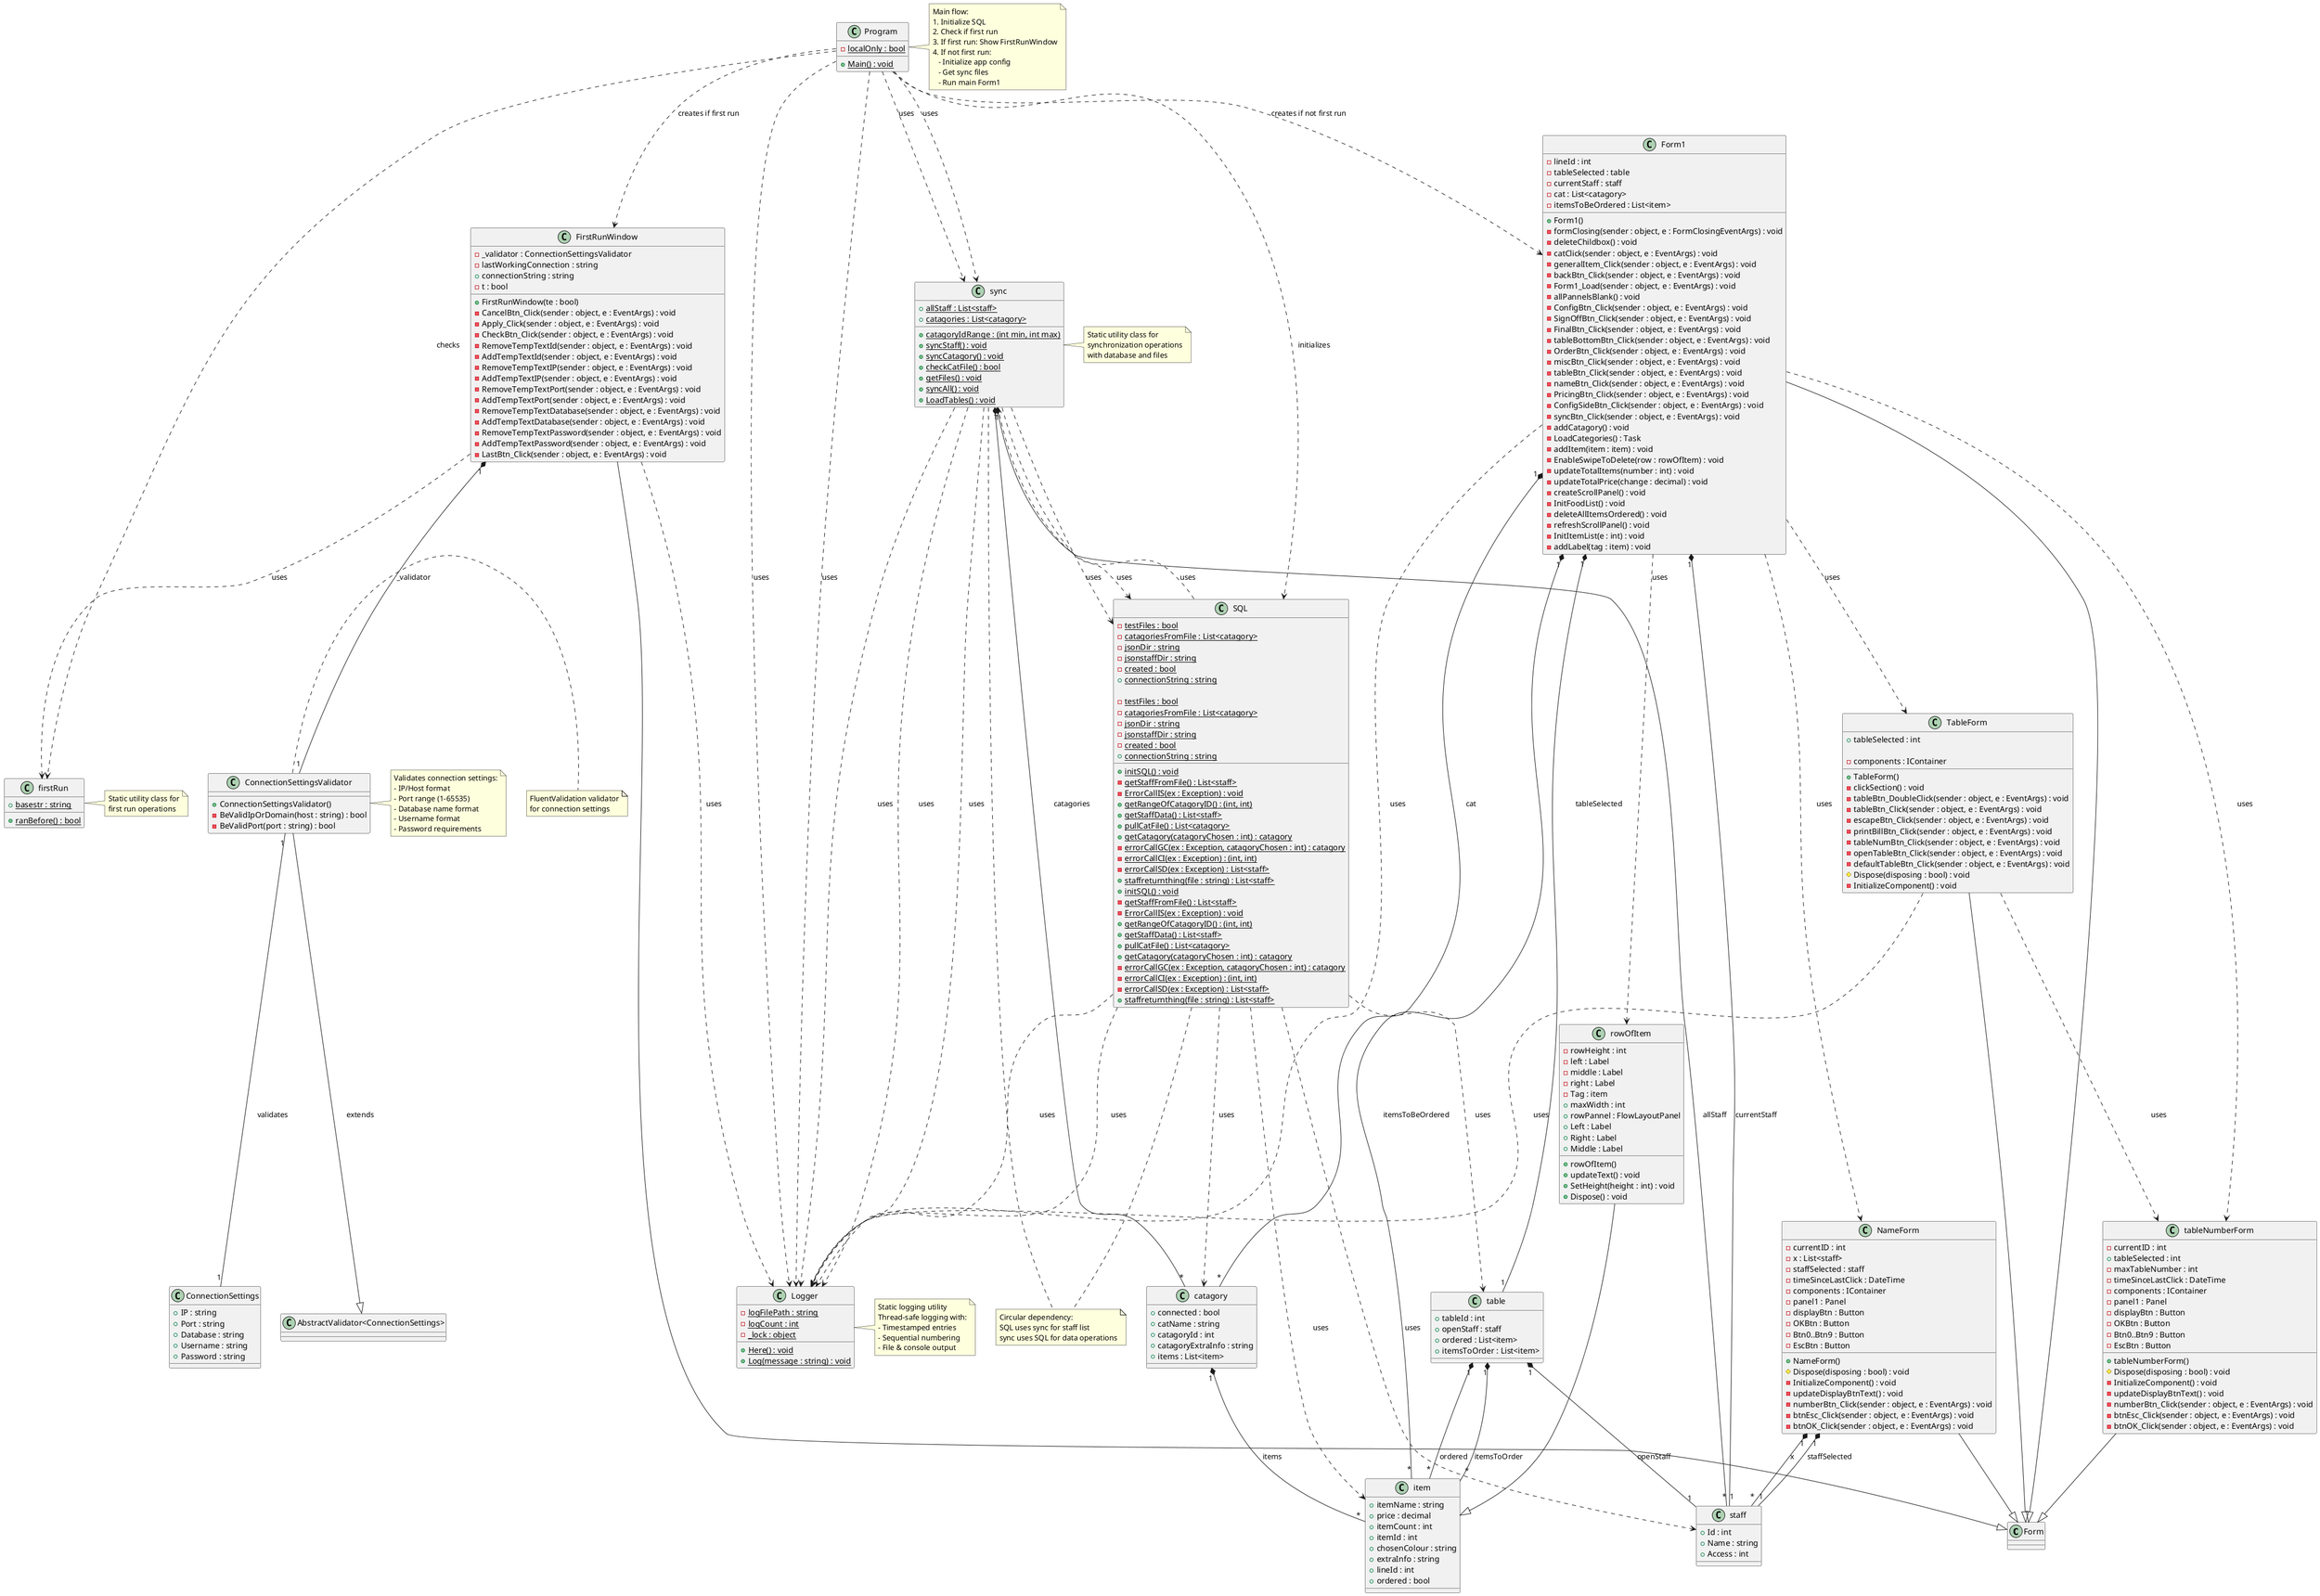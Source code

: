 ﻿@startuml

class Form {
}

class Form1 {
  - lineId : int
  - tableSelected : table
  - currentStaff : staff
  - cat : List<catagory>
  - itemsToBeOrdered : List<item>
  
  + Form1()
  - formClosing(sender : object, e : FormClosingEventArgs) : void
  - deleteChildbox() : void
  - catClick(sender : object, e : EventArgs) : void
  - generalItem_Click(sender : object, e : EventArgs) : void
  - backBtn_Click(sender : object, e : EventArgs) : void
  - Form1_Load(sender : object, e : EventArgs) : void
  - allPannelsBlank() : void
  - ConfigBtn_Click(sender : object, e : EventArgs) : void
  - SignOffBtn_Click(sender : object, e : EventArgs) : void
  - FinalBtn_Click(sender : object, e : EventArgs) : void
  - tableBottomBtn_Click(sender : object, e : EventArgs) : void
  - OrderBtn_Click(sender : object, e : EventArgs) : void
  - miscBtn_Click(sender : object, e : EventArgs) : void
  - tableBtn_Click(sender : object, e : EventArgs) : void
  - nameBtn_Click(sender : object, e : EventArgs) : void
  - PricingBtn_Click(sender : object, e : EventArgs) : void
  - ConfigSideBtn_Click(sender : object, e : EventArgs) : void
  - syncBtn_Click(sender : object, e : EventArgs) : void
  - addCatagory() : void
  - LoadCategories() : Task
  - addItem(item : item) : void
  - EnableSwipeToDelete(row : rowOfItem) : void
  - updateTotalItems(number : int) : void
  - updateTotalPrice(change : decimal) : void
  - createScrollPanel() : void
  - InitFoodList() : void
  - deleteAllItemsOrdered() : void
  - refreshScrollPanel() : void
  - InitItemList(e : int) : void
  - addLabel(tag : item) : void
}

class TableForm {
  + tableSelected : int
  
  + TableForm()
  - clickSection() : void
  - tableBtn_DoubleClick(sender : object, e : EventArgs) : void
  - tableBtn_Click(sender : object, e : EventArgs) : void
  - escapeBtn_Click(sender : object, e : EventArgs) : void
  - printBillBtn_Click(sender : object, e : EventArgs) : void
  - tableNumBtn_Click(sender : object, e : EventArgs) : void
  - openTableBtn_Click(sender : object, e : EventArgs) : void
  - defaultTableBtn_Click(sender : object, e : EventArgs) : void
  # Dispose(disposing : bool) : void
  - InitializeComponent() : void
  - {field} components : IContainer
}

class FirstRunWindow {
  - _validator : ConnectionSettingsValidator
  - lastWorkingConnection : string
  + connectionString : string
  - t : bool
  
  + FirstRunWindow(te : bool)
  - CancelBtn_Click(sender : object, e : EventArgs) : void
  - Apply_Click(sender : object, e : EventArgs) : void
  - CheckBtn_Click(sender : object, e : EventArgs) : void
  - RemoveTempTextId(sender : object, e : EventArgs) : void
  - AddTempTextId(sender : object, e : EventArgs) : void
  - RemoveTempTextIP(sender : object, e : EventArgs) : void
  - AddTempTextIP(sender : object, e : EventArgs) : void
  - RemoveTempTextPort(sender : object, e : EventArgs) : void
  - AddTempTextPort(sender : object, e : EventArgs) : void
  - RemoveTempTextDatabase(sender : object, e : EventArgs) : void
  - AddTempTextDatabase(sender : object, e : EventArgs) : void
  - RemoveTempTextPassword(sender : object, e : EventArgs) : void
  - AddTempTextPassword(sender : object, e : EventArgs) : void
  - LastBtn_Click(sender : object, e : EventArgs) : void
}

class NameForm {
  - currentID : int
  - x : List<staff>
  - staffSelected : staff
  - timeSinceLastClick : DateTime
  - components : IContainer
  - panel1 : Panel
  - displayBtn : Button
  - OKBtn : Button
  - Btn0..Btn9 : Button
  - EscBtn : Button
  
  + NameForm()
  # Dispose(disposing : bool) : void
  - InitializeComponent() : void
  - updateDisplayBtnText() : void
  - numberBtn_Click(sender : object, e : EventArgs) : void
  - btnEsc_Click(sender : object, e : EventArgs) : void
  - btnOK_Click(sender : object, e : EventArgs) : void
}

class table {
  + tableId : int
  + openStaff : staff
  + ordered : List<item>
  + itemsToOrder : List<item>
}

class staff {
  + Id : int
  + Name : string
  + Access : int
}

class catagory {
  + connected : bool
  + catName : string
  + catagoryId : int
  + catagoryExtraInfo : string
  + items : List<item>
}

class item {
  + itemName : string
  + price : decimal
  + itemCount : int
  + itemId : int
  + chosenColour : string
  + extraInfo : string
  + lineId : int
  + ordered : bool
}

class rowOfItem {
  - rowHeight : int
  - left : Label
  - middle : Label
  - right : Label
  - Tag : item
  + maxWidth : int
  + rowPannel : FlowLayoutPanel
  + Left : Label
  + Right : Label
  + Middle : Label
  + rowOfItem()
  + updateText() : void
  + SetHeight(height : int) : void
  + Dispose() : void
}

class firstRun {
  + {static} basestr : string
  + {static} ranBefore() : bool
}

class ConnectionSettings {
  + IP : string
  + Port : string
  + Database : string
  + Username : string
  + Password : string
}

class ConnectionSettingsValidator {
  + ConnectionSettingsValidator()
  - BeValidIpOrDomain(host : string) : bool
  - BeValidPort(port : string) : bool
}

class tableNumberForm {
  - currentID : int
  + tableSelected : int
  - maxTableNumber : int
  - timeSinceLastClick : DateTime
  - components : IContainer
  - panel1 : Panel
  - displayBtn : Button
  - OKBtn : Button
  - Btn0..Btn9 : Button
  - EscBtn : Button
  
  + tableNumberForm()
  # Dispose(disposing : bool) : void
  - InitializeComponent() : void
  - updateDisplayBtnText() : void
  - numberBtn_Click(sender : object, e : EventArgs) : void
  - btnEsc_Click(sender : object, e : EventArgs) : void
  - btnOK_Click(sender : object, e : EventArgs) : void
}

class SQL {
  - {static} testFiles : bool
  - {static} catagoriesFromFile : List<catagory>
  - {static} jsonDir : string
  - {static} jsonstaffDir : string
  - {static} created : bool
  + {static} connectionString : string

  + {static} initSQL() : void
  - {static} getStaffFromFile() : List<staff>
  - {static} ErrorCallIS(ex : Exception) : void
  + {static} getRangeOfCatagoryID() : (int, int)
  + {static} getStaffData() : List<staff>
  + {static} pullCatFile() : List<catagory>
  + {static} getCatagory(catagoryChosen : int) : catagory
  - {static} errorCallGC(ex : Exception, catagoryChosen : int) : catagory
  - {static} errorCallCI(ex : Exception) : (int, int)
  - {static} errorCallSD(ex : Exception) : List<staff>
  + {static} staffreturnthing(file : string) : List<staff>
}

' [Previous class definitions remain the same...]

' Add Program class
class Program {
  - {static} localOnly : bool
  + {static} Main() : void
}

' Add flow relationships from Program
Program ..> SQL : «initializes»
Program ..> firstRun : «checks»
Program ..> FirstRunWindow : «creates if first run»
Program ..> Form1 : «creates if not first run»
Program ..> sync : «uses»

' Add control flow note
note right of Program
  Main flow:
  1. Initialize SQL
  2. Check if first run
  3. If first run: Show FirstRunWindow
  4. If not first run:
     - Initialize app config
     - Get sync files
     - Run main Form1
end note

' Add inheritance relationship
tableNumberForm --|> Form

' Add usage relationships
Form1 ..> tableNumberForm : «uses»
TableForm ..> tableNumberForm : «uses»



' Add Form inheritance relationships
Form1 --|> Form
TableForm --|> Form
FirstRunWindow --|> Form
NameForm --|> Form

' Other relationships stay the same
Form1 "1" *-- "1" table : tableSelected
Form1 "1" *-- "1" staff : currentStaff
Form1 "1" *-- "*" catagory : cat
Form1 "1" *-- "*" item : itemsToBeOrdered
Form1 ..> rowOfItem : «uses»
Form1 ..> NameForm : «uses»
Form1 ..> TableForm : «uses»
table "1" *-- "1" staff : openStaff
table "1" *-- "*" item : ordered
table "1" *-- "*" item : itemsToOrder
catagory "1" *-- "*" item : items
NameForm "1" *-- "*" staff : x
NameForm "1" *-- "1" staff : staffSelected
FirstRunWindow "1" *-- "1" ConnectionSettingsValidator : _validator
FirstRunWindow ..> firstRun : uses
ConnectionSettingsValidator --|> "AbstractValidator<ConnectionSettings>" : extends
ConnectionSettingsValidator "1" -- "1" ConnectionSettings : validates

note right of firstRun
  Static utility class for
  first run operations
end note

note right of ConnectionSettingsValidator
  FluentValidation validator
  for connection settings
end note

' Update inheritance
rowOfItem --|> item

' Add relationships
SQL ..> catagory : «uses»
SQL ..> staff : «uses»
SQL ..> table : «uses»
SQL ..> item : «uses»

class sync {
  + {static} catagoryIdRange : (int min, int max)
  + {static} allStaff : List<staff>
  + {static} catagories : List<catagory>
  
  + {static} syncStaff() : void
  + {static} syncCatagory() : void
  + {static} checkCatFile() : bool
  + {static} getFiles() : void
  + {static} syncAll() : void
  + {static} LoadTables() : void
}

' Add sync relationships
sync ..> SQL : «uses»
sync ..> Logger : «uses»
sync "1" *-- "*" staff : allStaff
sync "1" *-- "*" catagory : catagories
Program ..> sync : «uses»

note right of sync
  Static utility class for
  synchronization operations
  with database and files
end note

class Logger {
  - {static} logFilePath : string
  - {static} logCount : int
  - {static} _lock : object
  
  + {static} Here() : void
  + {static} Log(message : string) : void
}

' Update Logger relationships
Program ..> Logger : «uses»
Form1 ..> Logger : «uses»
TableForm ..> Logger : «uses»
FirstRunWindow ..> Logger : «uses»
SQL ..> Logger : «uses»
sync ..> Logger : «uses»

note right of Logger
  Static logging utility
  Thread-safe logging with:
  - Timestamped entries
  - Sequential numbering
  - File & console output
end note

' Update sync's relationships
sync ..> Logger : «uses»
SQL ..> Logger : «uses»

' Update SQL's properties and relationships
class SQL {
  - {static} testFiles : bool
  - {static} catagoriesFromFile : List<catagory>
  - {static} jsonDir : string
  - {static} jsonstaffDir : string
  - {static} created : bool
  + {static} connectionString : string
  
  + {static} initSQL() : void
  - {static} getStaffFromFile() : List<staff>
  - {static} ErrorCallIS(ex : Exception) : void
  + {static} getRangeOfCatagoryID() : (int, int)
  + {static} getStaffData() : List<staff>
  + {static} pullCatFile() : List<catagory>
  + {static} getCatagory(catagoryChosen : int) : catagory
  - {static} errorCallGC(ex : Exception, catagoryChosen : int) : catagory
  - {static} errorCallCI(ex : Exception) : (int, int)
  - {static} errorCallSD(ex : Exception) : List<staff>
  + {static} staffreturnthing(file : string) : List<staff>
}

' Add circular dependency between SQL and sync
SQL ..> sync : «uses»
sync ..> SQL : «uses»

' Add note about circular dependency
note "Circular dependency:\nSQL uses sync for staff list\nsync uses SQL for data operations" as N1
SQL .. N1
sync .. N1

' Update Program relationships
Program ..> Logger : «uses»

' Add validation flow
note right of ConnectionSettingsValidator
  Validates connection settings:
  - IP/Host format
  - Port range (1-65535)
  - Database name format
  - Username format
  - Password requirements
end note


@enduml